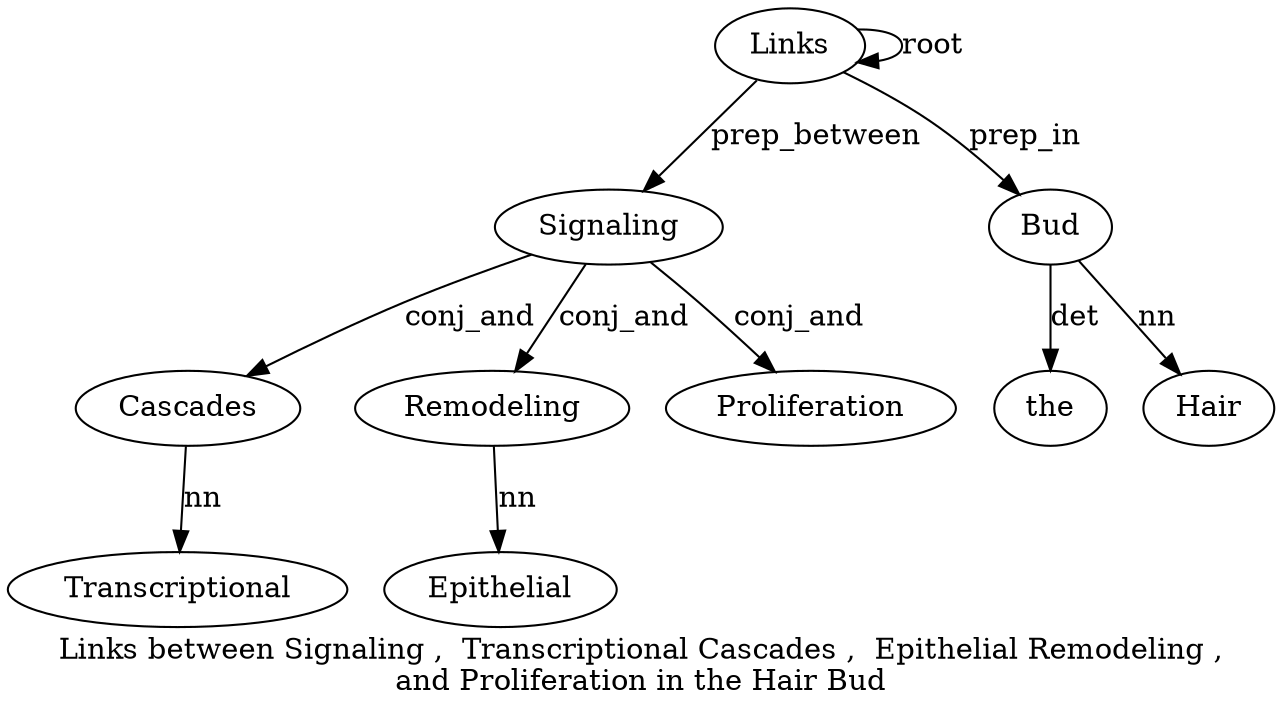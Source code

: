 digraph "Links between Signaling ,  Transcriptional Cascades ,  Epithelial Remodeling ,  and Proliferation in the Hair Bud" {
label="Links between Signaling ,  Transcriptional Cascades ,  Epithelial Remodeling ,
and Proliferation in the Hair Bud";
Links1 [style=filled, fillcolor=white, label=Links];
Links1 -> Links1  [label=root];
Signaling3 [style=filled, fillcolor=white, label=Signaling];
Links1 -> Signaling3  [label=prep_between];
Cascades6 [style=filled, fillcolor=white, label=Cascades];
Transcriptional5 [style=filled, fillcolor=white, label=Transcriptional];
Cascades6 -> Transcriptional5  [label=nn];
Signaling3 -> Cascades6  [label=conj_and];
Remodeling9 [style=filled, fillcolor=white, label=Remodeling];
Epithelial8 [style=filled, fillcolor=white, label=Epithelial];
Remodeling9 -> Epithelial8  [label=nn];
Signaling3 -> Remodeling9  [label=conj_and];
Proliferation12 [style=filled, fillcolor=white, label=Proliferation];
Signaling3 -> Proliferation12  [label=conj_and];
Bud16 [style=filled, fillcolor=white, label=Bud];
the14 [style=filled, fillcolor=white, label=the];
Bud16 -> the14  [label=det];
Hair15 [style=filled, fillcolor=white, label=Hair];
Bud16 -> Hair15  [label=nn];
Links1 -> Bud16  [label=prep_in];
}
